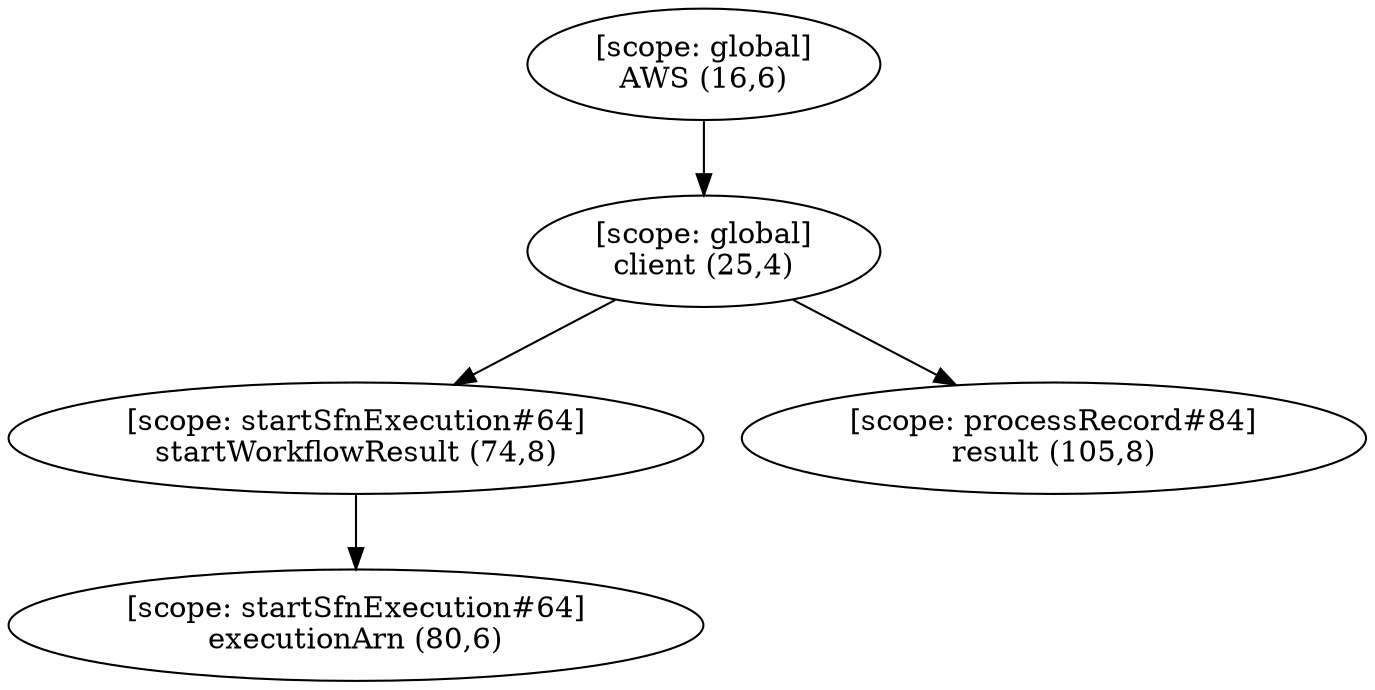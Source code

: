 digraph G {
  graph [ rankdir =TB ];
subgraph global {
  graph [ label = "Scope [global]" ];
  "[scope: global]
AWS (16,6)";
  "[scope: global]
client (25,4)";
}

subgraph startSfnExecution_64 {
  graph [ label = "Scope [startSfnExecution_64]" ];
  "[scope: startSfnExecution#64]
startWorkflowResult (74,8)";
  "[scope: startSfnExecution#64]
executionArn (80,6)";
}

subgraph processRecord_84 {
  graph [ label = "Scope [processRecord_84]" ];
  "[scope: processRecord#84]
result (105,8)";
}

  "[scope: global]
AWS (16,6)" -> "[scope: global]
client (25,4)";
  "[scope: global]
client (25,4)" -> "[scope: startSfnExecution#64]
startWorkflowResult (74,8)";
  "[scope: startSfnExecution#64]
startWorkflowResult (74,8)" -> "[scope: startSfnExecution#64]
executionArn (80,6)";
  "[scope: global]
client (25,4)" -> "[scope: processRecord#84]
result (105,8)";
}
